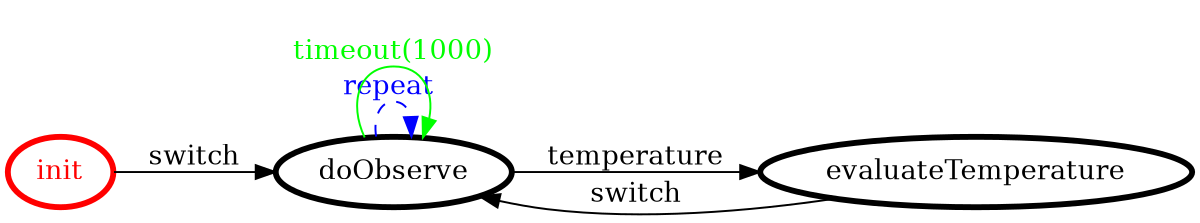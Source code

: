 /*
*
* A GraphViz DOT FSM description 
* Please use a GraphViz visualizer (like http://www.webgraphviz.com)
*  
*/

digraph finite_state_machine {
	rankdir=LR
	size="8,5"
	
	init [ color = red ][ fontcolor = red ][ penwidth = 3 ]
	evaluateTemperature [ color = black ][ fontcolor = black ][ penwidth = 3 ]
	doObserve [ color = black ][ fontcolor = black ][ penwidth = 3 ]
	
	doObserve -> doObserve [ label = "repeat "][ style = dashed ][ color = blue ][ fontcolor = blue ]
	doObserve -> evaluateTemperature [ label = "temperature" ][ color = black ][ fontcolor = black ]
	evaluateTemperature -> doObserve [ label = "switch" ][ color = black ][ fontcolor = black ]
	doObserve -> doObserve [ label = "timeout(1000)" ][ color = green ][ fontcolor = green ]
	init -> doObserve [ label = "switch" ][ color = black ][ fontcolor = black ]
}
